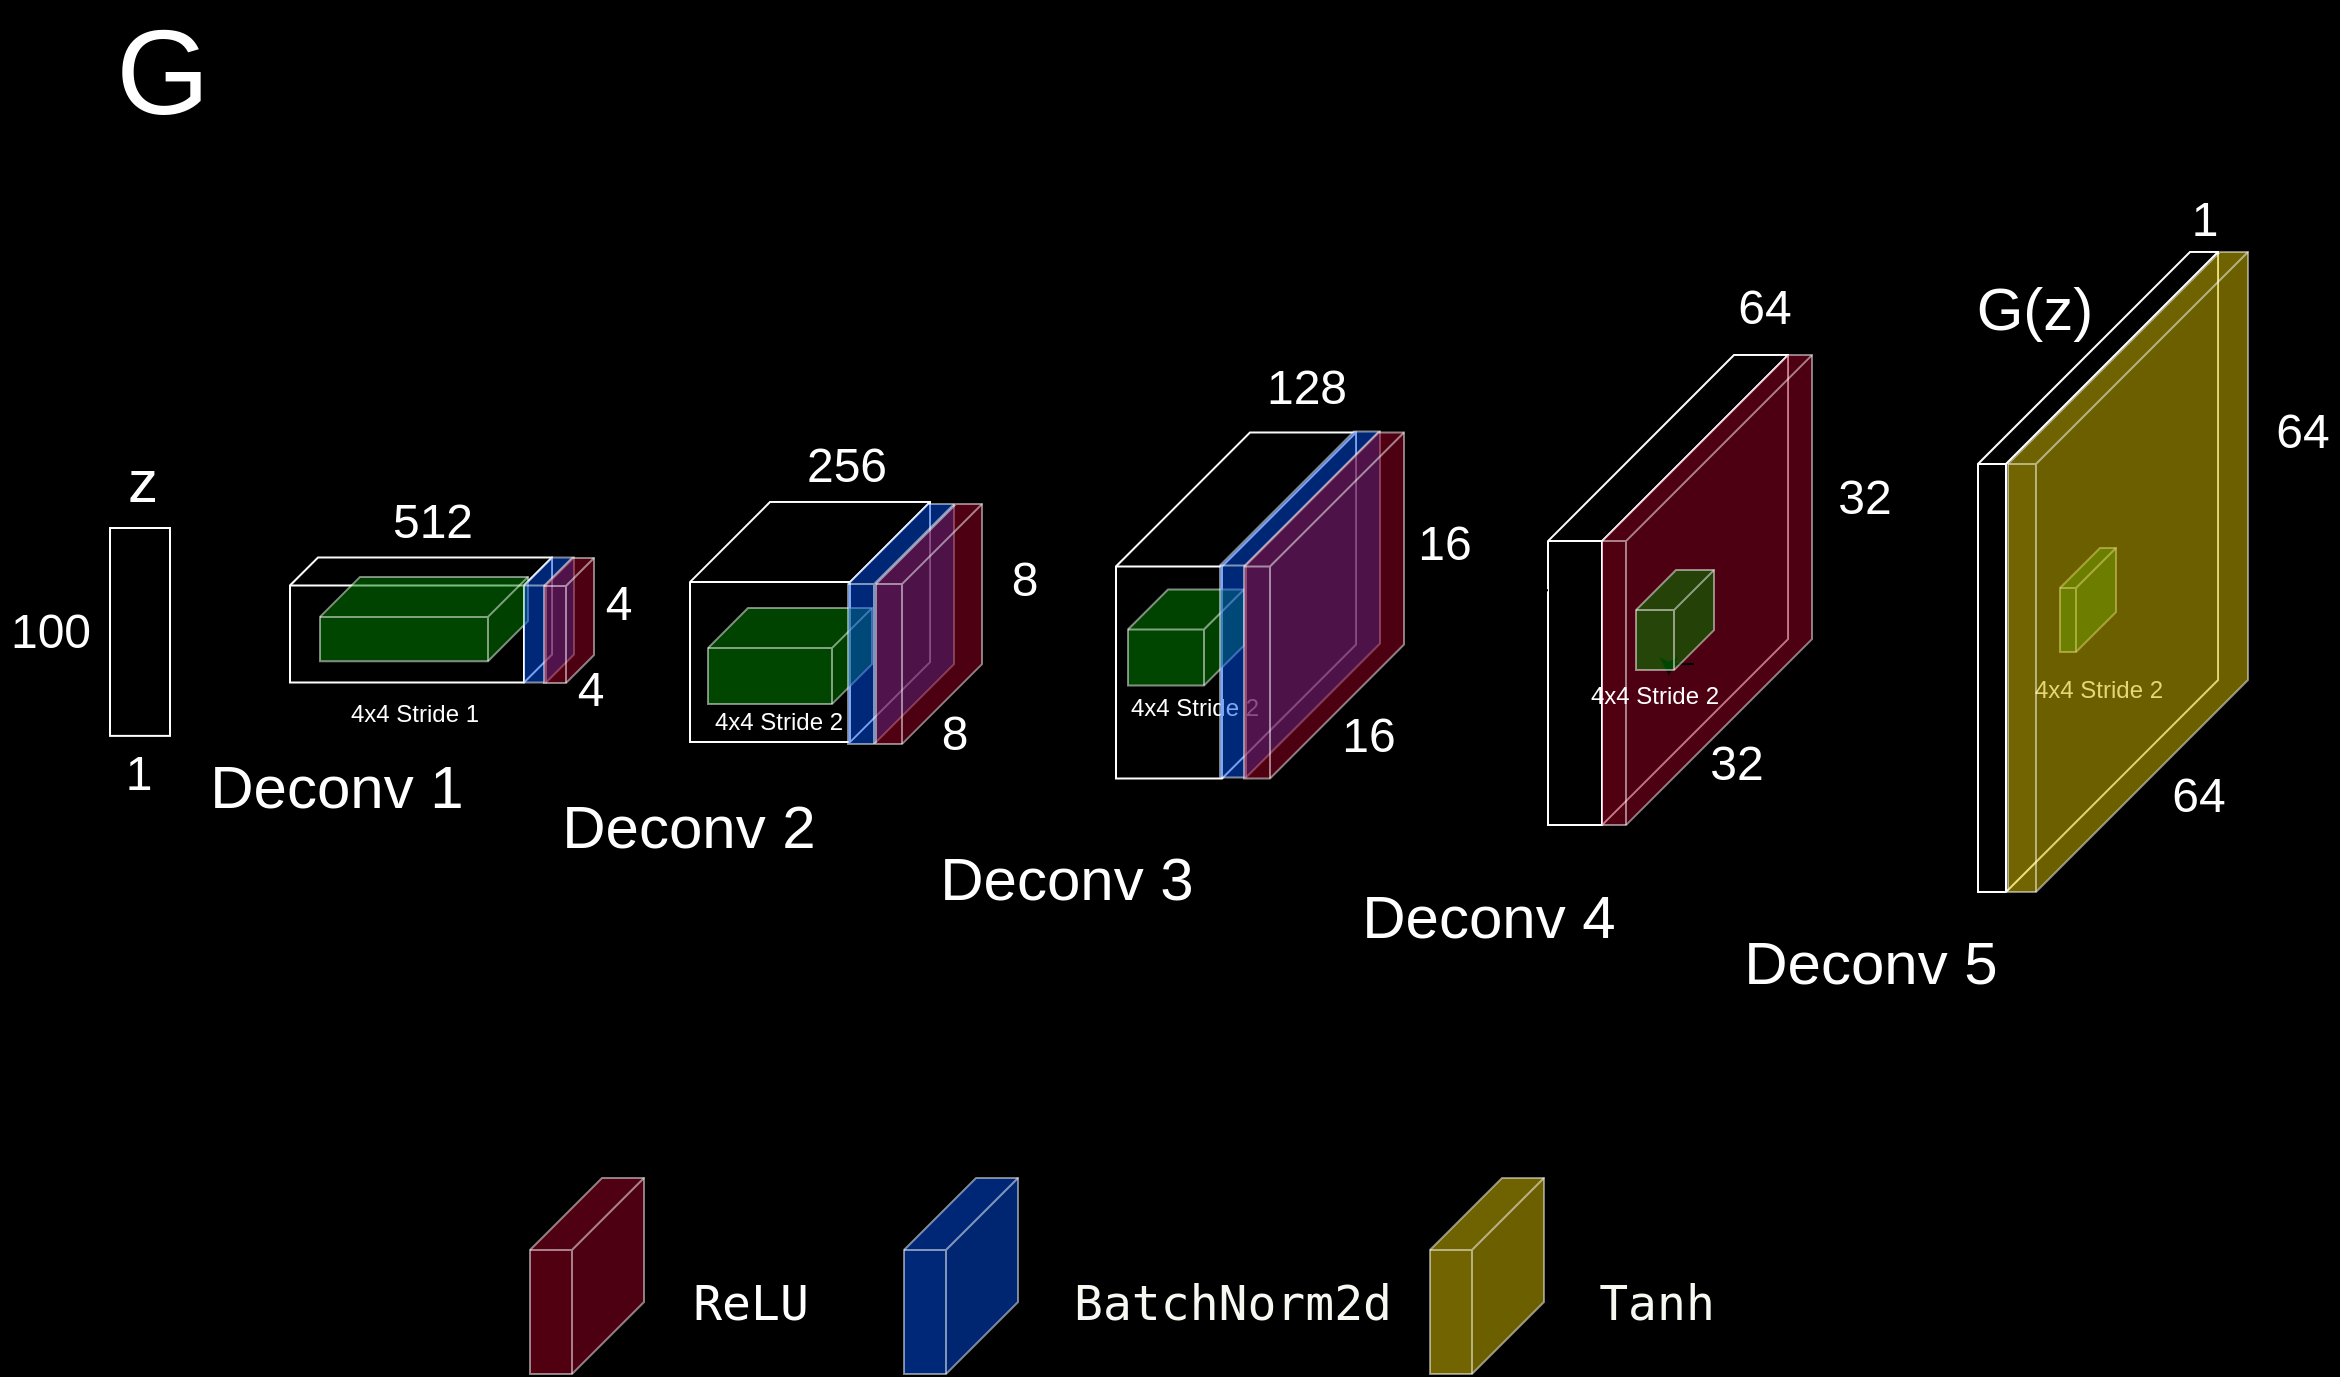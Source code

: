 <mxfile version="14.6.11" type="github">
  <diagram id="aw4TtTJ2CJ5YBK6EC5cA" name="第 1 页">
    <mxGraphModel dx="670" dy="406" grid="0" gridSize="10" guides="1" tooltips="1" connect="1" arrows="1" fold="1" page="1" pageScale="1" pageWidth="1169" pageHeight="827" background="#000000" math="0" shadow="0">
      <root>
        <mxCell id="0" />
        <mxCell id="1" parent="0" />
        <mxCell id="WMnvuN_LtXJiwmp-fKAC-5" value="" style="shape=cube;whiteSpace=wrap;html=1;boundedLbl=1;backgroundOutline=1;darkOpacity=0.05;darkOpacity2=0.1;size=93;flipH=1;fillColor=none;strokeColor=#FFFFFF;" parent="1" vertex="1">
          <mxGeometry x="774" y="224.56" width="120" height="235" as="geometry" />
        </mxCell>
        <mxCell id="WMnvuN_LtXJiwmp-fKAC-67" value="" style="shape=cube;whiteSpace=wrap;html=1;boundedLbl=1;backgroundOutline=1;darkOpacity=0.05;darkOpacity2=0.1;size=93;flipH=1;fillColor=#a20025;opacity=50;fontColor=#ffffff;strokeColor=#FFFFFF;" parent="1" vertex="1">
          <mxGeometry x="801" y="224.56" width="105" height="235" as="geometry" />
        </mxCell>
        <mxCell id="WMnvuN_LtXJiwmp-fKAC-4" value="" style="shape=cube;whiteSpace=wrap;html=1;boundedLbl=1;backgroundOutline=1;darkOpacity=0.05;darkOpacity2=0.1;size=106;flipH=1;fillColor=none;strokeColor=#FFFFFF;" parent="1" vertex="1">
          <mxGeometry x="989" y="173" width="120" height="320" as="geometry" />
        </mxCell>
        <mxCell id="WMnvuN_LtXJiwmp-fKAC-7" value="" style="edgeStyle=orthogonalEdgeStyle;rounded=0;orthogonalLoop=1;jettySize=auto;html=1;" parent="1" source="WMnvuN_LtXJiwmp-fKAC-5" target="WMnvuN_LtXJiwmp-fKAC-6" edge="1">
          <mxGeometry relative="1" as="geometry" />
        </mxCell>
        <mxCell id="WMnvuN_LtXJiwmp-fKAC-6" value="" style="shape=cube;whiteSpace=wrap;html=1;boundedLbl=1;backgroundOutline=1;darkOpacity=0.05;darkOpacity2=0.1;size=67;flipH=1;fillColor=none;strokeColor=#FFFFFF;" parent="1" vertex="1">
          <mxGeometry x="558" y="263.25" width="120" height="173" as="geometry" />
        </mxCell>
        <mxCell id="WMnvuN_LtXJiwmp-fKAC-8" value="" style="shape=cube;whiteSpace=wrap;html=1;boundedLbl=1;backgroundOutline=1;darkOpacity=0.05;darkOpacity2=0.1;size=40;flipH=1;fillColor=none;strokeColor=#FFFFFF;" parent="1" vertex="1">
          <mxGeometry x="345" y="298.06" width="120" height="120" as="geometry" />
        </mxCell>
        <mxCell id="WMnvuN_LtXJiwmp-fKAC-28" value="" style="edgeStyle=orthogonalEdgeStyle;rounded=0;orthogonalLoop=1;jettySize=auto;html=1;" parent="1" target="WMnvuN_LtXJiwmp-fKAC-27" edge="1">
          <mxGeometry relative="1" as="geometry">
            <mxPoint x="215.471" y="325.75" as="sourcePoint" />
          </mxGeometry>
        </mxCell>
        <mxCell id="WMnvuN_LtXJiwmp-fKAC-9" value="" style="shape=cube;whiteSpace=wrap;html=1;boundedLbl=1;backgroundOutline=1;darkOpacity=0.05;darkOpacity2=0.1;size=14;flipH=1;fillColor=none;strokeColor=#FFFFFF;" parent="1" vertex="1">
          <mxGeometry x="145" y="325.75" width="131" height="62.5" as="geometry" />
        </mxCell>
        <mxCell id="WMnvuN_LtXJiwmp-fKAC-15" value="&lt;font color=&quot;#ffffff&quot; style=&quot;font-size: 24px&quot;&gt;64&lt;/font&gt;" style="text;html=1;align=center;verticalAlign=middle;resizable=0;points=[];autosize=1;" parent="1" vertex="1">
          <mxGeometry x="1081" y="434" width="36" height="22" as="geometry" />
        </mxCell>
        <mxCell id="WMnvuN_LtXJiwmp-fKAC-16" value="&lt;font color=&quot;#ffffff&quot; style=&quot;font-size: 24px&quot;&gt;64&lt;/font&gt;" style="text;html=1;align=center;verticalAlign=middle;resizable=0;points=[];autosize=1;" parent="1" vertex="1">
          <mxGeometry x="1133" y="251.75" width="36" height="22" as="geometry" />
        </mxCell>
        <mxCell id="WMnvuN_LtXJiwmp-fKAC-17" value="&lt;font color=&quot;#ffffff&quot; style=&quot;font-size: 24px&quot;&gt;1&lt;/font&gt;" style="text;html=1;align=center;verticalAlign=middle;resizable=0;points=[];autosize=1;" parent="1" vertex="1">
          <mxGeometry x="1090" y="146" width="24" height="22" as="geometry" />
        </mxCell>
        <mxCell id="WMnvuN_LtXJiwmp-fKAC-18" value="&lt;font color=&quot;#ffffff&quot; style=&quot;font-size: 24px&quot;&gt;32&lt;/font&gt;" style="text;html=1;align=center;verticalAlign=middle;resizable=0;points=[];autosize=1;" parent="1" vertex="1">
          <mxGeometry x="850" y="418.06" width="36" height="22" as="geometry" />
        </mxCell>
        <mxCell id="WMnvuN_LtXJiwmp-fKAC-19" value="&lt;font color=&quot;#ffffff&quot; style=&quot;font-size: 24px&quot;&gt;32&lt;/font&gt;" style="text;html=1;align=center;verticalAlign=middle;resizable=0;points=[];autosize=1;" parent="1" vertex="1">
          <mxGeometry x="914" y="285.06" width="36" height="22" as="geometry" />
        </mxCell>
        <mxCell id="WMnvuN_LtXJiwmp-fKAC-20" value="&lt;font color=&quot;#ffffff&quot; style=&quot;font-size: 24px&quot;&gt;64&lt;/font&gt;" style="text;html=1;align=center;verticalAlign=middle;resizable=0;points=[];autosize=1;" parent="1" vertex="1">
          <mxGeometry x="864" y="190.06" width="36" height="22" as="geometry" />
        </mxCell>
        <mxCell id="WMnvuN_LtXJiwmp-fKAC-21" value="&lt;font color=&quot;#ffffff&quot; style=&quot;font-size: 24px&quot;&gt;16&lt;/font&gt;" style="text;html=1;align=center;verticalAlign=middle;resizable=0;points=[];autosize=1;" parent="1" vertex="1">
          <mxGeometry x="666" y="403.75" width="36" height="22" as="geometry" />
        </mxCell>
        <mxCell id="WMnvuN_LtXJiwmp-fKAC-22" value="&lt;span style=&quot;color: rgb(255 , 255 , 255) ; font-size: 24px&quot;&gt;16&lt;/span&gt;" style="text;html=1;align=center;verticalAlign=middle;resizable=0;points=[];autosize=1;" parent="1" vertex="1">
          <mxGeometry x="704" y="308.19" width="36" height="22" as="geometry" />
        </mxCell>
        <mxCell id="WMnvuN_LtXJiwmp-fKAC-23" value="&lt;span style=&quot;color: rgb(255 , 255 , 255) ; font-size: 24px&quot;&gt;128&lt;/span&gt;" style="text;html=1;align=center;verticalAlign=middle;resizable=0;points=[];autosize=1;" parent="1" vertex="1">
          <mxGeometry x="628" y="229.75" width="50" height="22" as="geometry" />
        </mxCell>
        <mxCell id="WMnvuN_LtXJiwmp-fKAC-24" value="&lt;span style=&quot;color: rgb(255 , 255 , 255) ; font-size: 24px&quot;&gt;8&lt;/span&gt;" style="text;html=1;align=center;verticalAlign=middle;resizable=0;points=[];autosize=1;" parent="1" vertex="1">
          <mxGeometry x="465" y="403.06" width="24" height="22" as="geometry" />
        </mxCell>
        <mxCell id="WMnvuN_LtXJiwmp-fKAC-25" value="&lt;span style=&quot;color: rgb(255 , 255 , 255) ; font-size: 24px&quot;&gt;8&lt;/span&gt;" style="text;html=1;align=center;verticalAlign=middle;resizable=0;points=[];autosize=1;" parent="1" vertex="1">
          <mxGeometry x="500" y="325.81" width="24" height="22" as="geometry" />
        </mxCell>
        <mxCell id="WMnvuN_LtXJiwmp-fKAC-26" value="&lt;span style=&quot;color: rgb(255 , 255 , 255) ; font-size: 24px&quot;&gt;256&lt;/span&gt;" style="text;html=1;align=center;verticalAlign=middle;resizable=0;points=[];autosize=1;" parent="1" vertex="1">
          <mxGeometry x="398" y="269.06" width="50" height="22" as="geometry" />
        </mxCell>
        <mxCell id="WMnvuN_LtXJiwmp-fKAC-27" value="&lt;span style=&quot;color: rgb(255 , 255 , 255) ; font-size: 24px&quot;&gt;512&lt;/span&gt;" style="text;html=1;align=center;verticalAlign=middle;resizable=0;points=[];autosize=1;" parent="1" vertex="1">
          <mxGeometry x="190.5" y="297" width="50" height="22" as="geometry" />
        </mxCell>
        <mxCell id="WMnvuN_LtXJiwmp-fKAC-29" value="&lt;span style=&quot;color: rgb(255 , 255 , 255) ; font-size: 24px&quot;&gt;4&lt;/span&gt;" style="text;html=1;align=center;verticalAlign=middle;resizable=0;points=[];autosize=1;" parent="1" vertex="1">
          <mxGeometry x="283" y="381" width="24" height="22" as="geometry" />
        </mxCell>
        <mxCell id="WMnvuN_LtXJiwmp-fKAC-30" value="&lt;span style=&quot;color: rgb(255 , 255 , 255) ; font-size: 24px&quot;&gt;4&lt;/span&gt;" style="text;html=1;align=center;verticalAlign=middle;resizable=0;points=[];autosize=1;" parent="1" vertex="1">
          <mxGeometry x="297" y="338.25" width="24" height="22" as="geometry" />
        </mxCell>
        <mxCell id="WMnvuN_LtXJiwmp-fKAC-32" value="&lt;span style=&quot;color: rgb(255 , 255 , 255) ; font-size: 24px&quot;&gt;100&lt;/span&gt;" style="text;html=1;align=center;verticalAlign=middle;resizable=0;points=[];autosize=1;" parent="1" vertex="1">
          <mxGeometry y="351.97" width="50" height="22" as="geometry" />
        </mxCell>
        <mxCell id="WMnvuN_LtXJiwmp-fKAC-41" style="edgeStyle=orthogonalEdgeStyle;rounded=0;orthogonalLoop=1;jettySize=auto;html=1;exitX=0;exitY=0;exitDx=10;exitDy=47;exitPerimeter=0;fontColor=#FFFFFF;" parent="1" source="WMnvuN_LtXJiwmp-fKAC-34" edge="1">
          <mxGeometry relative="1" as="geometry">
            <mxPoint x="834.429" y="384.774" as="targetPoint" />
          </mxGeometry>
        </mxCell>
        <mxCell id="WMnvuN_LtXJiwmp-fKAC-34" value="" style="shape=cube;whiteSpace=wrap;html=1;boundedLbl=1;backgroundOutline=1;darkOpacity=0.05;darkOpacity2=0.1;comic=0;fillColor=#008a00;flipH=1;opacity=50;fontColor=#ffffff;strokeColor=#FFFFFF;" parent="1" vertex="1">
          <mxGeometry x="818" y="332.06" width="39" height="50" as="geometry" />
        </mxCell>
        <mxCell id="WMnvuN_LtXJiwmp-fKAC-37" value="4x4 Stride 2&lt;br&gt;" style="text;html=1;strokeColor=none;fillColor=none;align=center;verticalAlign=middle;whiteSpace=wrap;rounded=0;comic=0;fontColor=#FFFFFF;" parent="1" vertex="1">
          <mxGeometry x="788" y="385.06" width="79" height="20" as="geometry" />
        </mxCell>
        <mxCell id="WMnvuN_LtXJiwmp-fKAC-46" style="edgeStyle=orthogonalEdgeStyle;rounded=0;orthogonalLoop=1;jettySize=auto;html=1;exitX=0;exitY=0;exitDx=10;exitDy=47;exitPerimeter=0;fontColor=#FFFFFF;" parent="1" source="WMnvuN_LtXJiwmp-fKAC-47" edge="1">
          <mxGeometry relative="1" as="geometry">
            <mxPoint x="1044.429" y="375.714" as="targetPoint" />
          </mxGeometry>
        </mxCell>
        <mxCell id="WMnvuN_LtXJiwmp-fKAC-47" value="" style="shape=cube;whiteSpace=wrap;html=1;boundedLbl=1;backgroundOutline=1;darkOpacity=0.05;darkOpacity2=0.1;comic=0;fillColor=#008a00;flipH=1;opacity=50;fontColor=#ffffff;strokeColor=#FFFFFF;" parent="1" vertex="1">
          <mxGeometry x="1030" y="321" width="28" height="52" as="geometry" />
        </mxCell>
        <mxCell id="WMnvuN_LtXJiwmp-fKAC-48" value="4x4 Stride 2&lt;br&gt;" style="text;html=1;strokeColor=none;fillColor=none;align=center;verticalAlign=middle;whiteSpace=wrap;rounded=0;comic=0;fontColor=#FFFFFF;" parent="1" vertex="1">
          <mxGeometry x="1009.5" y="382" width="79" height="20" as="geometry" />
        </mxCell>
        <mxCell id="WMnvuN_LtXJiwmp-fKAC-49" style="edgeStyle=orthogonalEdgeStyle;rounded=0;orthogonalLoop=1;jettySize=auto;html=1;exitX=0;exitY=0;exitDx=10;exitDy=47;exitPerimeter=0;fontColor=#FFFFFF;" parent="1" source="WMnvuN_LtXJiwmp-fKAC-50" edge="1">
          <mxGeometry relative="1" as="geometry">
            <mxPoint x="621.429" y="392.464" as="targetPoint" />
          </mxGeometry>
        </mxCell>
        <mxCell id="WMnvuN_LtXJiwmp-fKAC-50" value="" style="shape=cube;whiteSpace=wrap;html=1;boundedLbl=1;backgroundOutline=1;darkOpacity=0.05;darkOpacity2=0.1;comic=0;fillColor=#008a00;flipH=1;opacity=50;fontColor=#ffffff;strokeColor=#FFFFFF;" parent="1" vertex="1">
          <mxGeometry x="564" y="341.75" width="58" height="48" as="geometry" />
        </mxCell>
        <mxCell id="WMnvuN_LtXJiwmp-fKAC-51" value="4x4 Stride 2&lt;br&gt;" style="text;html=1;strokeColor=none;fillColor=none;align=center;verticalAlign=middle;whiteSpace=wrap;rounded=0;comic=0;fontColor=#FFFFFF;" parent="1" vertex="1">
          <mxGeometry x="558" y="390.75" width="79" height="20" as="geometry" />
        </mxCell>
        <mxCell id="WMnvuN_LtXJiwmp-fKAC-55" value="" style="shape=cube;whiteSpace=wrap;html=1;boundedLbl=1;backgroundOutline=1;darkOpacity=0.05;darkOpacity2=0.1;comic=0;fillColor=#008a00;flipH=1;opacity=50;fontColor=#ffffff;strokeColor=#FFFFFF;" parent="1" vertex="1">
          <mxGeometry x="354" y="351.06" width="82" height="48" as="geometry" />
        </mxCell>
        <mxCell id="WMnvuN_LtXJiwmp-fKAC-56" value="4x4 Stride 2&lt;br&gt;" style="text;html=1;strokeColor=none;fillColor=none;align=center;verticalAlign=middle;whiteSpace=wrap;rounded=0;comic=0;fontColor=#FFFFFF;" parent="1" vertex="1">
          <mxGeometry x="350" y="398.06" width="79" height="20" as="geometry" />
        </mxCell>
        <mxCell id="WMnvuN_LtXJiwmp-fKAC-59" value="" style="shape=cube;whiteSpace=wrap;html=1;boundedLbl=1;backgroundOutline=1;darkOpacity=0.05;darkOpacity2=0.1;comic=0;fillColor=#008a00;flipH=1;opacity=50;fontColor=#ffffff;strokeColor=#FFFFFF;" parent="1" vertex="1">
          <mxGeometry x="160" y="335.44" width="104" height="42.13" as="geometry" />
        </mxCell>
        <mxCell id="WMnvuN_LtXJiwmp-fKAC-60" value="4x4 Stride 1" style="text;html=1;strokeColor=none;fillColor=none;align=center;verticalAlign=middle;whiteSpace=wrap;rounded=0;comic=0;fontColor=#FFFFFF;" parent="1" vertex="1">
          <mxGeometry x="168" y="394" width="79" height="20" as="geometry" />
        </mxCell>
        <mxCell id="WMnvuN_LtXJiwmp-fKAC-69" value="" style="shape=cube;whiteSpace=wrap;html=1;boundedLbl=1;backgroundOutline=1;darkOpacity=0.05;darkOpacity2=0.1;size=67;flipH=1;fillColor=#0050ef;fontColor=#ffffff;opacity=50;strokeColor=#FFFFFF;" parent="1" vertex="1">
          <mxGeometry x="610" y="262.75" width="80" height="173" as="geometry" />
        </mxCell>
        <mxCell id="WMnvuN_LtXJiwmp-fKAC-70" value="" style="shape=cube;whiteSpace=wrap;html=1;boundedLbl=1;backgroundOutline=1;darkOpacity=0.05;darkOpacity2=0.1;size=67;flipH=1;fillColor=#a20025;fontColor=#ffffff;opacity=50;strokeColor=#FFFFFF;" parent="1" vertex="1">
          <mxGeometry x="622" y="263.25" width="80" height="173" as="geometry" />
        </mxCell>
        <mxCell id="WMnvuN_LtXJiwmp-fKAC-71" value="" style="shape=cube;whiteSpace=wrap;html=1;boundedLbl=1;backgroundOutline=1;darkOpacity=0.05;darkOpacity2=0.1;size=40;flipH=1;fillColor=#0050ef;fontColor=#ffffff;opacity=50;strokeColor=#FFFFFF;" parent="1" vertex="1">
          <mxGeometry x="424" y="299.06" width="53" height="120" as="geometry" />
        </mxCell>
        <mxCell id="WMnvuN_LtXJiwmp-fKAC-73" value="" style="shape=cube;whiteSpace=wrap;html=1;boundedLbl=1;backgroundOutline=1;darkOpacity=0.05;darkOpacity2=0.1;size=14;flipH=1;fillColor=#0050ef;fontColor=#ffffff;opacity=50;strokeColor=#FFFFFF;" parent="1" vertex="1">
          <mxGeometry x="262" y="325.75" width="25" height="62.5" as="geometry" />
        </mxCell>
        <mxCell id="WMnvuN_LtXJiwmp-fKAC-86" value="" style="edgeStyle=orthogonalEdgeStyle;rounded=0;orthogonalLoop=1;jettySize=auto;html=1;fontSize=30;fontColor=#FFFFFF;startArrow=none;" parent="1" source="FqeBGX3MSKOSBj8utBiv-2" edge="1">
          <mxGeometry relative="1" as="geometry">
            <mxPoint x="86" y="357.06" as="targetPoint" />
          </mxGeometry>
        </mxCell>
        <mxCell id="WMnvuN_LtXJiwmp-fKAC-77" value="" style="shape=cube;whiteSpace=wrap;html=1;boundedLbl=1;backgroundOutline=1;darkOpacity=0.05;darkOpacity2=0.1;size=40;flipH=1;fillColor=#a20025;fontColor=#ffffff;opacity=50;strokeColor=#FFFFFF;" parent="1" vertex="1">
          <mxGeometry x="438" y="299.06" width="53" height="120" as="geometry" />
        </mxCell>
        <mxCell id="WMnvuN_LtXJiwmp-fKAC-79" value="Deconv 1" style="text;html=1;align=center;verticalAlign=middle;resizable=0;points=[];autosize=1;fontColor=#FFFFFF;fontSize=30;" parent="1" vertex="1">
          <mxGeometry x="100" y="419.56" width="136" height="40" as="geometry" />
        </mxCell>
        <mxCell id="WMnvuN_LtXJiwmp-fKAC-80" value="Deconv 2" style="text;html=1;align=center;verticalAlign=middle;resizable=0;points=[];autosize=1;fontColor=#FFFFFF;fontSize=30;" parent="1" vertex="1">
          <mxGeometry x="276" y="440.06" width="136" height="40" as="geometry" />
        </mxCell>
        <mxCell id="WMnvuN_LtXJiwmp-fKAC-81" value="Deconv 3" style="text;html=1;align=center;verticalAlign=middle;resizable=0;points=[];autosize=1;fontColor=#FFFFFF;fontSize=30;" parent="1" vertex="1">
          <mxGeometry x="465" y="466" width="136" height="40" as="geometry" />
        </mxCell>
        <mxCell id="WMnvuN_LtXJiwmp-fKAC-82" value="Deconv 4" style="text;html=1;align=center;verticalAlign=middle;resizable=0;points=[];autosize=1;fontColor=#FFFFFF;fontSize=30;" parent="1" vertex="1">
          <mxGeometry x="676" y="485" width="136" height="40" as="geometry" />
        </mxCell>
        <mxCell id="WMnvuN_LtXJiwmp-fKAC-83" value="Deconv 5" style="text;html=1;align=center;verticalAlign=middle;resizable=0;points=[];autosize=1;fontColor=#FFFFFF;fontSize=30;" parent="1" vertex="1">
          <mxGeometry x="867" y="508" width="136" height="40" as="geometry" />
        </mxCell>
        <mxCell id="WMnvuN_LtXJiwmp-fKAC-84" value="&lt;font style=&quot;font-size: 60px&quot;&gt;G&lt;/font&gt;" style="text;html=1;align=center;verticalAlign=middle;resizable=0;points=[];autosize=1;fontSize=30;fontColor=#FFFFFF;" parent="1" vertex="1">
          <mxGeometry x="53" y="58" width="56" height="50" as="geometry" />
        </mxCell>
        <mxCell id="WMnvuN_LtXJiwmp-fKAC-85" value="G(z)" style="text;html=1;align=center;verticalAlign=middle;resizable=0;points=[];autosize=1;fontColor=#FFFFFF;fontSize=30;" parent="1" vertex="1">
          <mxGeometry x="983" y="181.06" width="68" height="40" as="geometry" />
        </mxCell>
        <mxCell id="WMnvuN_LtXJiwmp-fKAC-87" value="" style="shape=cube;whiteSpace=wrap;html=1;boundedLbl=1;backgroundOutline=1;darkOpacity=0.05;darkOpacity2=0.1;size=36;flipH=1;fillColor=#a20025;opacity=50;fontColor=#ffffff;strokeColor=#FFFFFF;" parent="1" vertex="1">
          <mxGeometry x="265" y="636" width="57" height="98" as="geometry" />
        </mxCell>
        <mxCell id="WMnvuN_LtXJiwmp-fKAC-90" value="&lt;span style=&quot;font-family: &amp;#34;source code pro&amp;#34; , &amp;#34;dejavu sans mono&amp;#34; , &amp;#34;ubuntu mono&amp;#34; , &amp;#34;anonymous pro&amp;#34; , &amp;#34;droid sans mono&amp;#34; , &amp;#34;menlo&amp;#34; , &amp;#34;monaco&amp;#34; , &amp;#34;consolas&amp;#34; , &amp;#34;inconsolata&amp;#34; , &amp;#34;courier&amp;#34; , monospace , &amp;#34;pingfang sc&amp;#34; , &amp;#34;microsoft yahei&amp;#34; , sans-serif ; font-size: 24px ; background-color: rgb(0 , 0 , 0)&quot;&gt;ReLU&lt;/span&gt;" style="text;html=1;align=center;verticalAlign=middle;resizable=0;points=[];autosize=1;fontSize=30;fontColor=#FFFFFF;shadow=0;" parent="1" vertex="1">
          <mxGeometry x="341" y="675" width="68" height="42" as="geometry" />
        </mxCell>
        <mxCell id="WMnvuN_LtXJiwmp-fKAC-91" value="" style="shape=cube;whiteSpace=wrap;html=1;boundedLbl=1;backgroundOutline=1;darkOpacity=0.05;darkOpacity2=0.1;size=36;flipH=1;fillColor=#0050ef;opacity=50;fontColor=#ffffff;strokeColor=#FFFFFF;" parent="1" vertex="1">
          <mxGeometry x="452" y="636" width="57" height="98" as="geometry" />
        </mxCell>
        <mxCell id="WMnvuN_LtXJiwmp-fKAC-92" value="&lt;span style=&quot;color: rgb(248 , 248 , 242) ; font-family: &amp;#34;source code pro&amp;#34; , &amp;#34;dejavu sans mono&amp;#34; , &amp;#34;ubuntu mono&amp;#34; , &amp;#34;anonymous pro&amp;#34; , &amp;#34;droid sans mono&amp;#34; , &amp;#34;menlo&amp;#34; , &amp;#34;monaco&amp;#34; , &amp;#34;consolas&amp;#34; , &amp;#34;inconsolata&amp;#34; , &amp;#34;courier&amp;#34; , monospace , &amp;#34;pingfang sc&amp;#34; , &amp;#34;microsoft yahei&amp;#34; , sans-serif ; background-color: rgb(0 , 0 , 0)&quot;&gt;&lt;font style=&quot;font-size: 24px&quot;&gt;BatchNorm2d&lt;/font&gt;&lt;/span&gt;" style="text;html=1;align=center;verticalAlign=middle;resizable=0;points=[];autosize=1;fontSize=30;fontColor=#FFFFFF;fillColor=#000000;" parent="1" vertex="1">
          <mxGeometry x="531" y="675" width="169" height="42" as="geometry" />
        </mxCell>
        <mxCell id="WMnvuN_LtXJiwmp-fKAC-93" value="" style="shape=cube;whiteSpace=wrap;html=1;boundedLbl=1;backgroundOutline=1;darkOpacity=0.05;darkOpacity2=0.1;size=36;flipH=1;fillColor=#e3c800;opacity=50;fontColor=#ffffff;strokeColor=#FFFFFF;" parent="1" vertex="1">
          <mxGeometry x="715" y="636" width="57" height="98" as="geometry" />
        </mxCell>
        <mxCell id="WMnvuN_LtXJiwmp-fKAC-94" value="&lt;span style=&quot;color: rgb(248 , 248 , 242) ; font-family: &amp;#34;source code pro&amp;#34; , &amp;#34;dejavu sans mono&amp;#34; , &amp;#34;ubuntu mono&amp;#34; , &amp;#34;anonymous pro&amp;#34; , &amp;#34;droid sans mono&amp;#34; , &amp;#34;menlo&amp;#34; , &amp;#34;monaco&amp;#34; , &amp;#34;consolas&amp;#34; , &amp;#34;inconsolata&amp;#34; , &amp;#34;courier&amp;#34; , monospace , &amp;#34;pingfang sc&amp;#34; , &amp;#34;microsoft yahei&amp;#34; , sans-serif&quot;&gt;&lt;font style=&quot;font-size: 24px&quot;&gt;&lt;span style=&quot;background-color: rgb(0 , 0 , 0)&quot;&gt;Tanh&lt;/span&gt;&lt;br&gt;&lt;/font&gt;&lt;/span&gt;" style="text;html=1;align=center;verticalAlign=middle;resizable=0;points=[];autosize=1;fontSize=30;fontColor=#FFFFFF;" parent="1" vertex="1">
          <mxGeometry x="794" y="675" width="68" height="42" as="geometry" />
        </mxCell>
        <mxCell id="WMnvuN_LtXJiwmp-fKAC-75" value="" style="rounded=0;whiteSpace=wrap;html=1;comic=0;fillColor=none;fontColor=#FFFFFF;strokeColor=#FFFFFF;" parent="1" vertex="1">
          <mxGeometry x="55" y="311" width="30" height="103.94" as="geometry" />
        </mxCell>
        <mxCell id="FqeBGX3MSKOSBj8utBiv-2" value="z" style="text;html=1;align=center;verticalAlign=middle;resizable=0;points=[];autosize=1;fontColor=#FFFFFF;fontSize=30;" vertex="1" parent="1">
          <mxGeometry x="58" y="267.06" width="25" height="40" as="geometry" />
        </mxCell>
        <mxCell id="FqeBGX3MSKOSBj8utBiv-8" value="" style="shape=cube;whiteSpace=wrap;html=1;boundedLbl=1;backgroundOutline=1;darkOpacity=0.05;darkOpacity2=0.1;size=106;flipH=1;fillColor=#e3c800;fontColor=#000000;opacity=50;strokeColor=#FFFFFF;" vertex="1" parent="1">
          <mxGeometry x="1004" y="173" width="120" height="320" as="geometry" />
        </mxCell>
        <mxCell id="FqeBGX3MSKOSBj8utBiv-9" value="&lt;span style=&quot;color: rgb(255 , 255 , 255) ; font-size: 24px&quot;&gt;1&lt;/span&gt;" style="text;html=1;align=center;verticalAlign=middle;resizable=0;points=[];autosize=1;" vertex="1" parent="1">
          <mxGeometry x="57" y="423" width="24" height="22" as="geometry" />
        </mxCell>
        <mxCell id="WMnvuN_LtXJiwmp-fKAC-78" value="" style="shape=cube;whiteSpace=wrap;html=1;boundedLbl=1;backgroundOutline=1;darkOpacity=0.05;darkOpacity2=0.1;size=14;flipH=1;fillColor=#a20025;fontColor=#ffffff;opacity=50;strokeColor=#FFFFFF;" parent="1" vertex="1">
          <mxGeometry x="272" y="326" width="25" height="62.5" as="geometry" />
        </mxCell>
      </root>
    </mxGraphModel>
  </diagram>
</mxfile>
